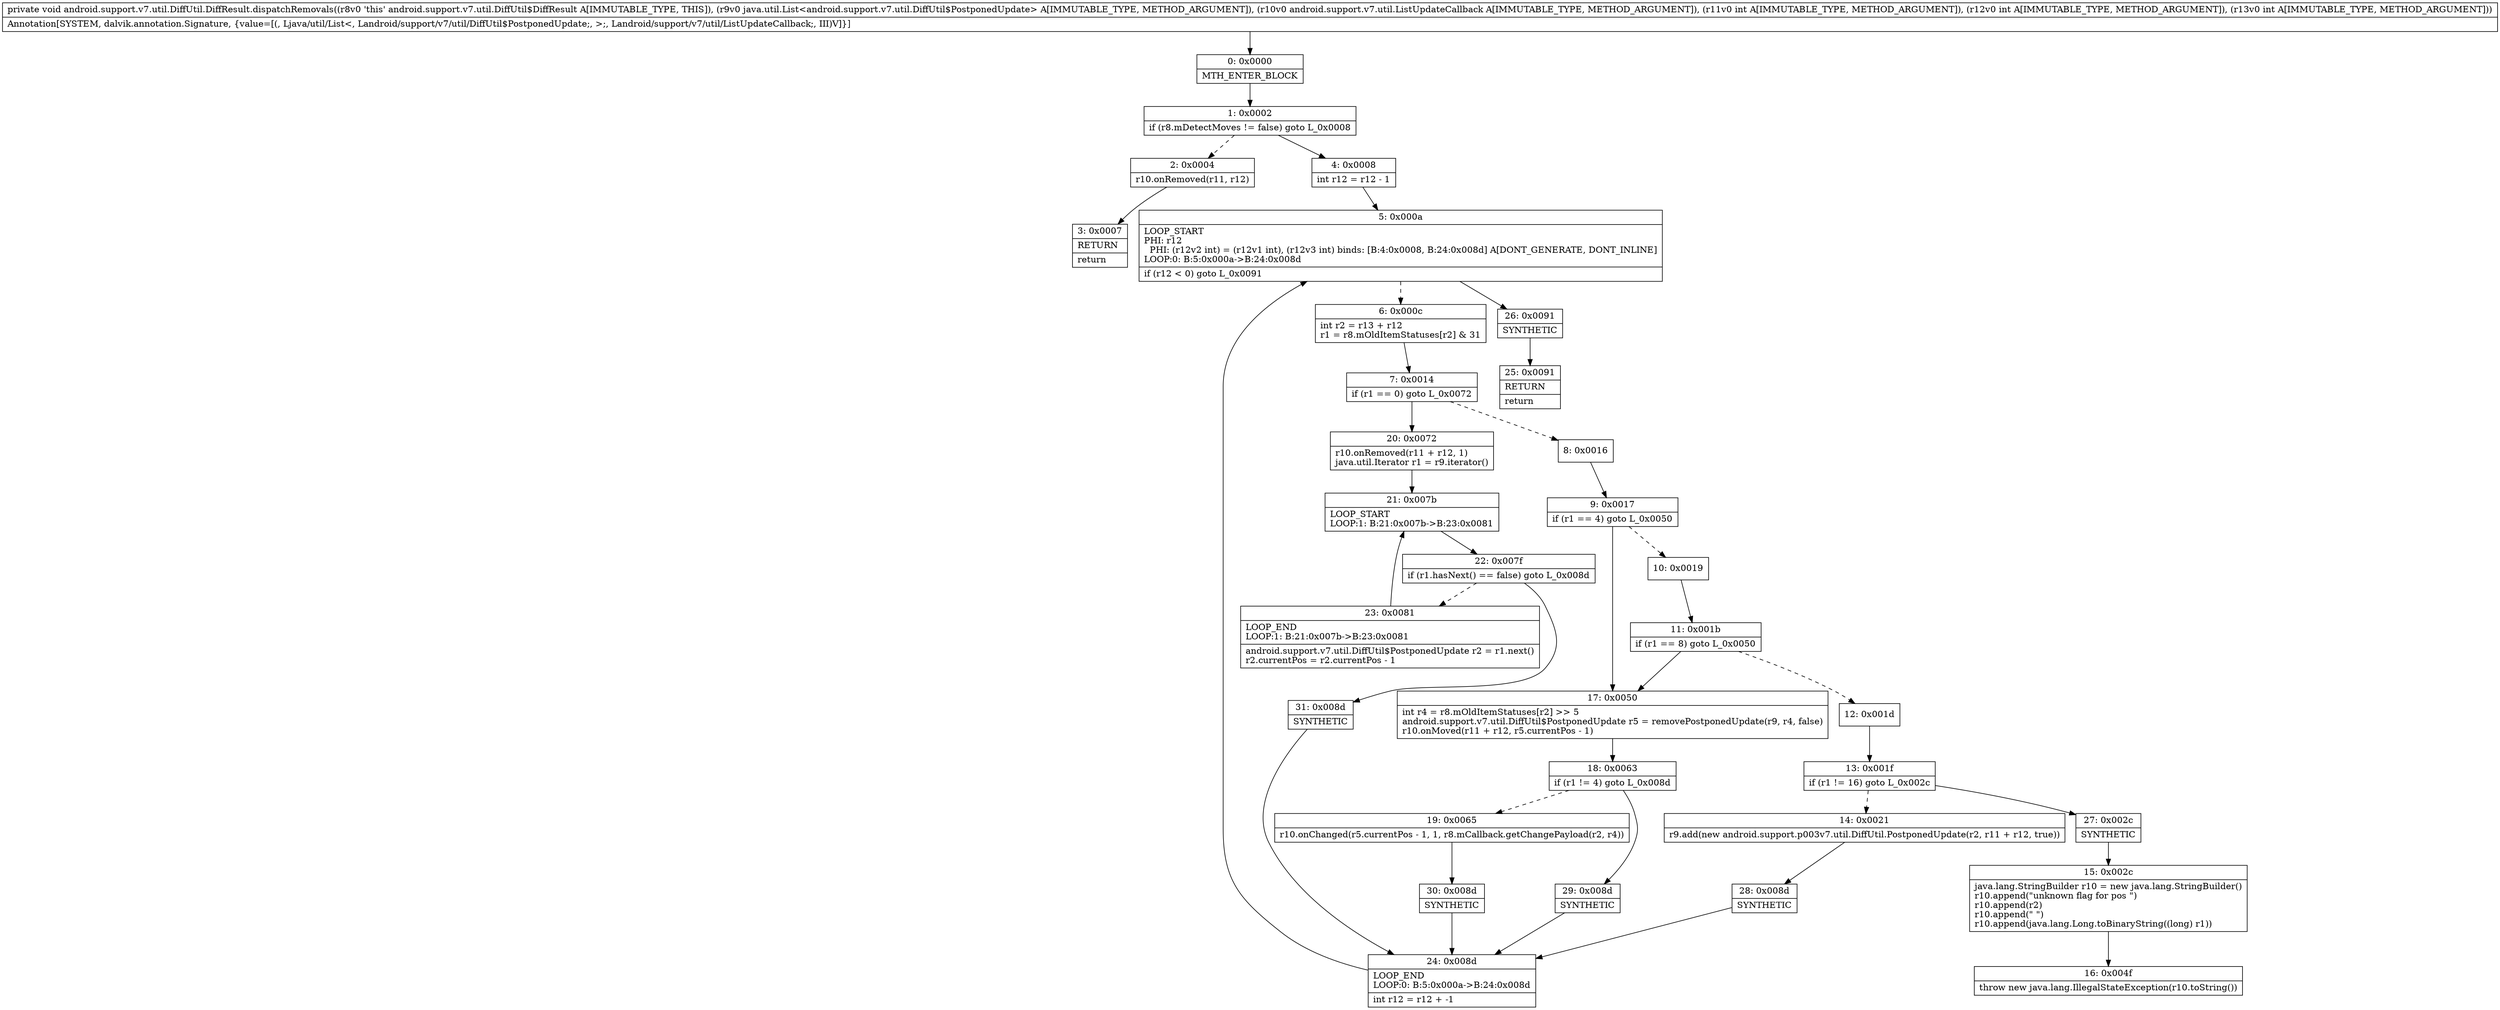 digraph "CFG forandroid.support.v7.util.DiffUtil.DiffResult.dispatchRemovals(Ljava\/util\/List;Landroid\/support\/v7\/util\/ListUpdateCallback;III)V" {
Node_0 [shape=record,label="{0\:\ 0x0000|MTH_ENTER_BLOCK\l}"];
Node_1 [shape=record,label="{1\:\ 0x0002|if (r8.mDetectMoves != false) goto L_0x0008\l}"];
Node_2 [shape=record,label="{2\:\ 0x0004|r10.onRemoved(r11, r12)\l}"];
Node_3 [shape=record,label="{3\:\ 0x0007|RETURN\l|return\l}"];
Node_4 [shape=record,label="{4\:\ 0x0008|int r12 = r12 \- 1\l}"];
Node_5 [shape=record,label="{5\:\ 0x000a|LOOP_START\lPHI: r12 \l  PHI: (r12v2 int) = (r12v1 int), (r12v3 int) binds: [B:4:0x0008, B:24:0x008d] A[DONT_GENERATE, DONT_INLINE]\lLOOP:0: B:5:0x000a\-\>B:24:0x008d\l|if (r12 \< 0) goto L_0x0091\l}"];
Node_6 [shape=record,label="{6\:\ 0x000c|int r2 = r13 + r12\lr1 = r8.mOldItemStatuses[r2] & 31\l}"];
Node_7 [shape=record,label="{7\:\ 0x0014|if (r1 == 0) goto L_0x0072\l}"];
Node_8 [shape=record,label="{8\:\ 0x0016}"];
Node_9 [shape=record,label="{9\:\ 0x0017|if (r1 == 4) goto L_0x0050\l}"];
Node_10 [shape=record,label="{10\:\ 0x0019}"];
Node_11 [shape=record,label="{11\:\ 0x001b|if (r1 == 8) goto L_0x0050\l}"];
Node_12 [shape=record,label="{12\:\ 0x001d}"];
Node_13 [shape=record,label="{13\:\ 0x001f|if (r1 != 16) goto L_0x002c\l}"];
Node_14 [shape=record,label="{14\:\ 0x0021|r9.add(new android.support.p003v7.util.DiffUtil.PostponedUpdate(r2, r11 + r12, true))\l}"];
Node_15 [shape=record,label="{15\:\ 0x002c|java.lang.StringBuilder r10 = new java.lang.StringBuilder()\lr10.append(\"unknown flag for pos \")\lr10.append(r2)\lr10.append(\" \")\lr10.append(java.lang.Long.toBinaryString((long) r1))\l}"];
Node_16 [shape=record,label="{16\:\ 0x004f|throw new java.lang.IllegalStateException(r10.toString())\l}"];
Node_17 [shape=record,label="{17\:\ 0x0050|int r4 = r8.mOldItemStatuses[r2] \>\> 5\landroid.support.v7.util.DiffUtil$PostponedUpdate r5 = removePostponedUpdate(r9, r4, false)\lr10.onMoved(r11 + r12, r5.currentPos \- 1)\l}"];
Node_18 [shape=record,label="{18\:\ 0x0063|if (r1 != 4) goto L_0x008d\l}"];
Node_19 [shape=record,label="{19\:\ 0x0065|r10.onChanged(r5.currentPos \- 1, 1, r8.mCallback.getChangePayload(r2, r4))\l}"];
Node_20 [shape=record,label="{20\:\ 0x0072|r10.onRemoved(r11 + r12, 1)\ljava.util.Iterator r1 = r9.iterator()\l}"];
Node_21 [shape=record,label="{21\:\ 0x007b|LOOP_START\lLOOP:1: B:21:0x007b\-\>B:23:0x0081\l}"];
Node_22 [shape=record,label="{22\:\ 0x007f|if (r1.hasNext() == false) goto L_0x008d\l}"];
Node_23 [shape=record,label="{23\:\ 0x0081|LOOP_END\lLOOP:1: B:21:0x007b\-\>B:23:0x0081\l|android.support.v7.util.DiffUtil$PostponedUpdate r2 = r1.next()\lr2.currentPos = r2.currentPos \- 1\l}"];
Node_24 [shape=record,label="{24\:\ 0x008d|LOOP_END\lLOOP:0: B:5:0x000a\-\>B:24:0x008d\l|int r12 = r12 + \-1\l}"];
Node_25 [shape=record,label="{25\:\ 0x0091|RETURN\l|return\l}"];
Node_26 [shape=record,label="{26\:\ 0x0091|SYNTHETIC\l}"];
Node_27 [shape=record,label="{27\:\ 0x002c|SYNTHETIC\l}"];
Node_28 [shape=record,label="{28\:\ 0x008d|SYNTHETIC\l}"];
Node_29 [shape=record,label="{29\:\ 0x008d|SYNTHETIC\l}"];
Node_30 [shape=record,label="{30\:\ 0x008d|SYNTHETIC\l}"];
Node_31 [shape=record,label="{31\:\ 0x008d|SYNTHETIC\l}"];
MethodNode[shape=record,label="{private void android.support.v7.util.DiffUtil.DiffResult.dispatchRemovals((r8v0 'this' android.support.v7.util.DiffUtil$DiffResult A[IMMUTABLE_TYPE, THIS]), (r9v0 java.util.List\<android.support.v7.util.DiffUtil$PostponedUpdate\> A[IMMUTABLE_TYPE, METHOD_ARGUMENT]), (r10v0 android.support.v7.util.ListUpdateCallback A[IMMUTABLE_TYPE, METHOD_ARGUMENT]), (r11v0 int A[IMMUTABLE_TYPE, METHOD_ARGUMENT]), (r12v0 int A[IMMUTABLE_TYPE, METHOD_ARGUMENT]), (r13v0 int A[IMMUTABLE_TYPE, METHOD_ARGUMENT]))  | Annotation[SYSTEM, dalvik.annotation.Signature, \{value=[(, Ljava\/util\/List\<, Landroid\/support\/v7\/util\/DiffUtil$PostponedUpdate;, \>;, Landroid\/support\/v7\/util\/ListUpdateCallback;, III)V]\}]\l}"];
MethodNode -> Node_0;
Node_0 -> Node_1;
Node_1 -> Node_2[style=dashed];
Node_1 -> Node_4;
Node_2 -> Node_3;
Node_4 -> Node_5;
Node_5 -> Node_6[style=dashed];
Node_5 -> Node_26;
Node_6 -> Node_7;
Node_7 -> Node_8[style=dashed];
Node_7 -> Node_20;
Node_8 -> Node_9;
Node_9 -> Node_10[style=dashed];
Node_9 -> Node_17;
Node_10 -> Node_11;
Node_11 -> Node_12[style=dashed];
Node_11 -> Node_17;
Node_12 -> Node_13;
Node_13 -> Node_14[style=dashed];
Node_13 -> Node_27;
Node_14 -> Node_28;
Node_15 -> Node_16;
Node_17 -> Node_18;
Node_18 -> Node_19[style=dashed];
Node_18 -> Node_29;
Node_19 -> Node_30;
Node_20 -> Node_21;
Node_21 -> Node_22;
Node_22 -> Node_23[style=dashed];
Node_22 -> Node_31;
Node_23 -> Node_21;
Node_24 -> Node_5;
Node_26 -> Node_25;
Node_27 -> Node_15;
Node_28 -> Node_24;
Node_29 -> Node_24;
Node_30 -> Node_24;
Node_31 -> Node_24;
}


